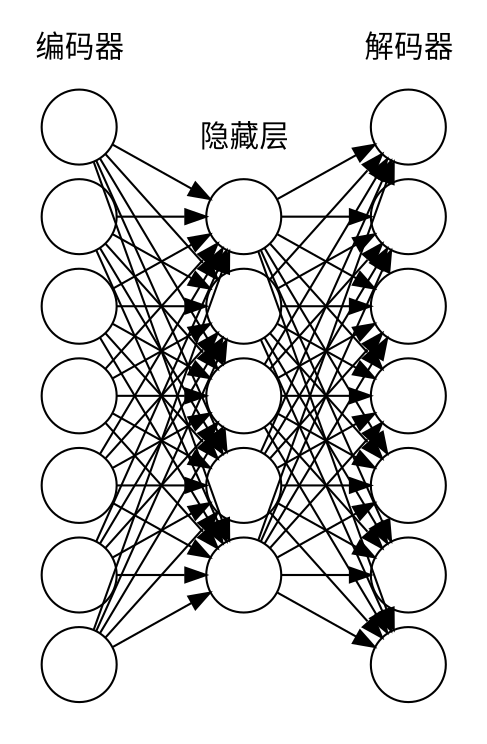 digraph autoencoder{
    resolution=480;
    dpi = 320;
    node[style="solid", shape=circle, label=""]
    splines=line
    nodesep=.1
    rankdir="LR"

    subgraph cluster_encoder{
        color=white;
        x1, x2, x3, x4, x5, x6, x7
        label = "编码器"
    }

    subgraph cluster_hidden{
        color=white;
        h1, h2, h3, h4, h5
        label="隐藏层"
    }

    subgraph cluster_decoder{
        color=white;
        y1, y2, y3, y4, y5, y6, y7
        label="解码器"
}

    {x1, x2, x3, x4, x5, x6, x7} -> {h1, h2, h3, h4, h5} -> {y1, y2, y3, y4, y5, y6, y7}
}
